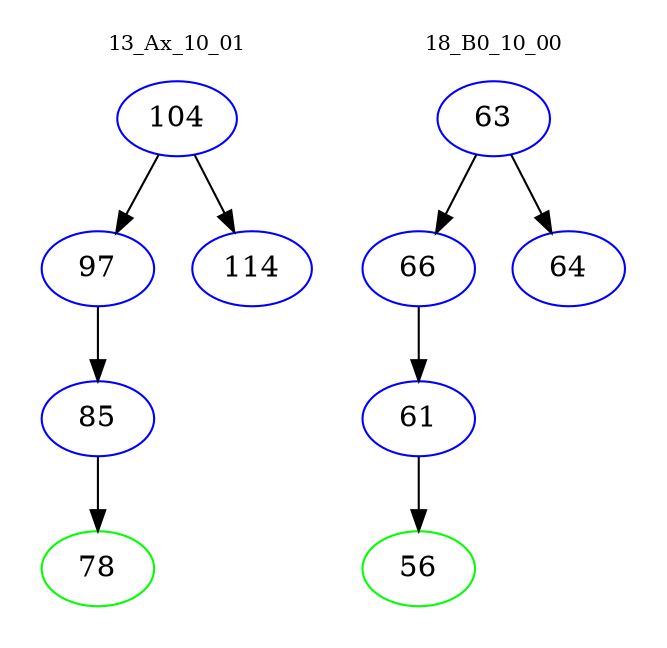 digraph{
subgraph cluster_0 {
color = white
label = "13_Ax_10_01";
fontsize=10;
T0_104 [label="104", color="blue"]
T0_104 -> T0_97 [color="black"]
T0_97 [label="97", color="blue"]
T0_97 -> T0_85 [color="black"]
T0_85 [label="85", color="blue"]
T0_85 -> T0_78 [color="black"]
T0_78 [label="78", color="green"]
T0_104 -> T0_114 [color="black"]
T0_114 [label="114", color="blue"]
}
subgraph cluster_1 {
color = white
label = "18_B0_10_00";
fontsize=10;
T1_63 [label="63", color="blue"]
T1_63 -> T1_66 [color="black"]
T1_66 [label="66", color="blue"]
T1_66 -> T1_61 [color="black"]
T1_61 [label="61", color="blue"]
T1_61 -> T1_56 [color="black"]
T1_56 [label="56", color="green"]
T1_63 -> T1_64 [color="black"]
T1_64 [label="64", color="blue"]
}
}

